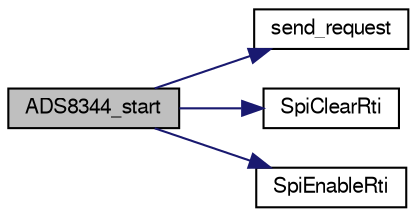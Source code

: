 digraph "ADS8344_start"
{
  edge [fontname="FreeSans",fontsize="10",labelfontname="FreeSans",labelfontsize="10"];
  node [fontname="FreeSans",fontsize="10",shape=record];
  rankdir="LR";
  Node1 [label="ADS8344_start",height=0.2,width=0.4,color="black", fillcolor="grey75", style="filled", fontcolor="black"];
  Node1 -> Node2 [color="midnightblue",fontsize="10",style="solid",fontname="FreeSans"];
  Node2 [label="send_request",height=0.2,width=0.4,color="black", fillcolor="white", style="filled",URL="$ADS8344_8c.html#a3f17d7c8cdacbbfc2ee4cb8609fdb83a"];
  Node1 -> Node3 [color="midnightblue",fontsize="10",style="solid",fontname="FreeSans"];
  Node3 [label="SpiClearRti",height=0.2,width=0.4,color="black", fillcolor="white", style="filled",URL="$lpc21_2mcu__periph_2spi__arch_8c.html#a4c328147d259ed459aa71ba246bbf1cf"];
  Node1 -> Node4 [color="midnightblue",fontsize="10",style="solid",fontname="FreeSans"];
  Node4 [label="SpiEnableRti",height=0.2,width=0.4,color="black", fillcolor="white", style="filled",URL="$lpc21_2mcu__periph_2spi__arch_8c.html#a2f597567924a3000e5afb340e4aa5592"];
}

